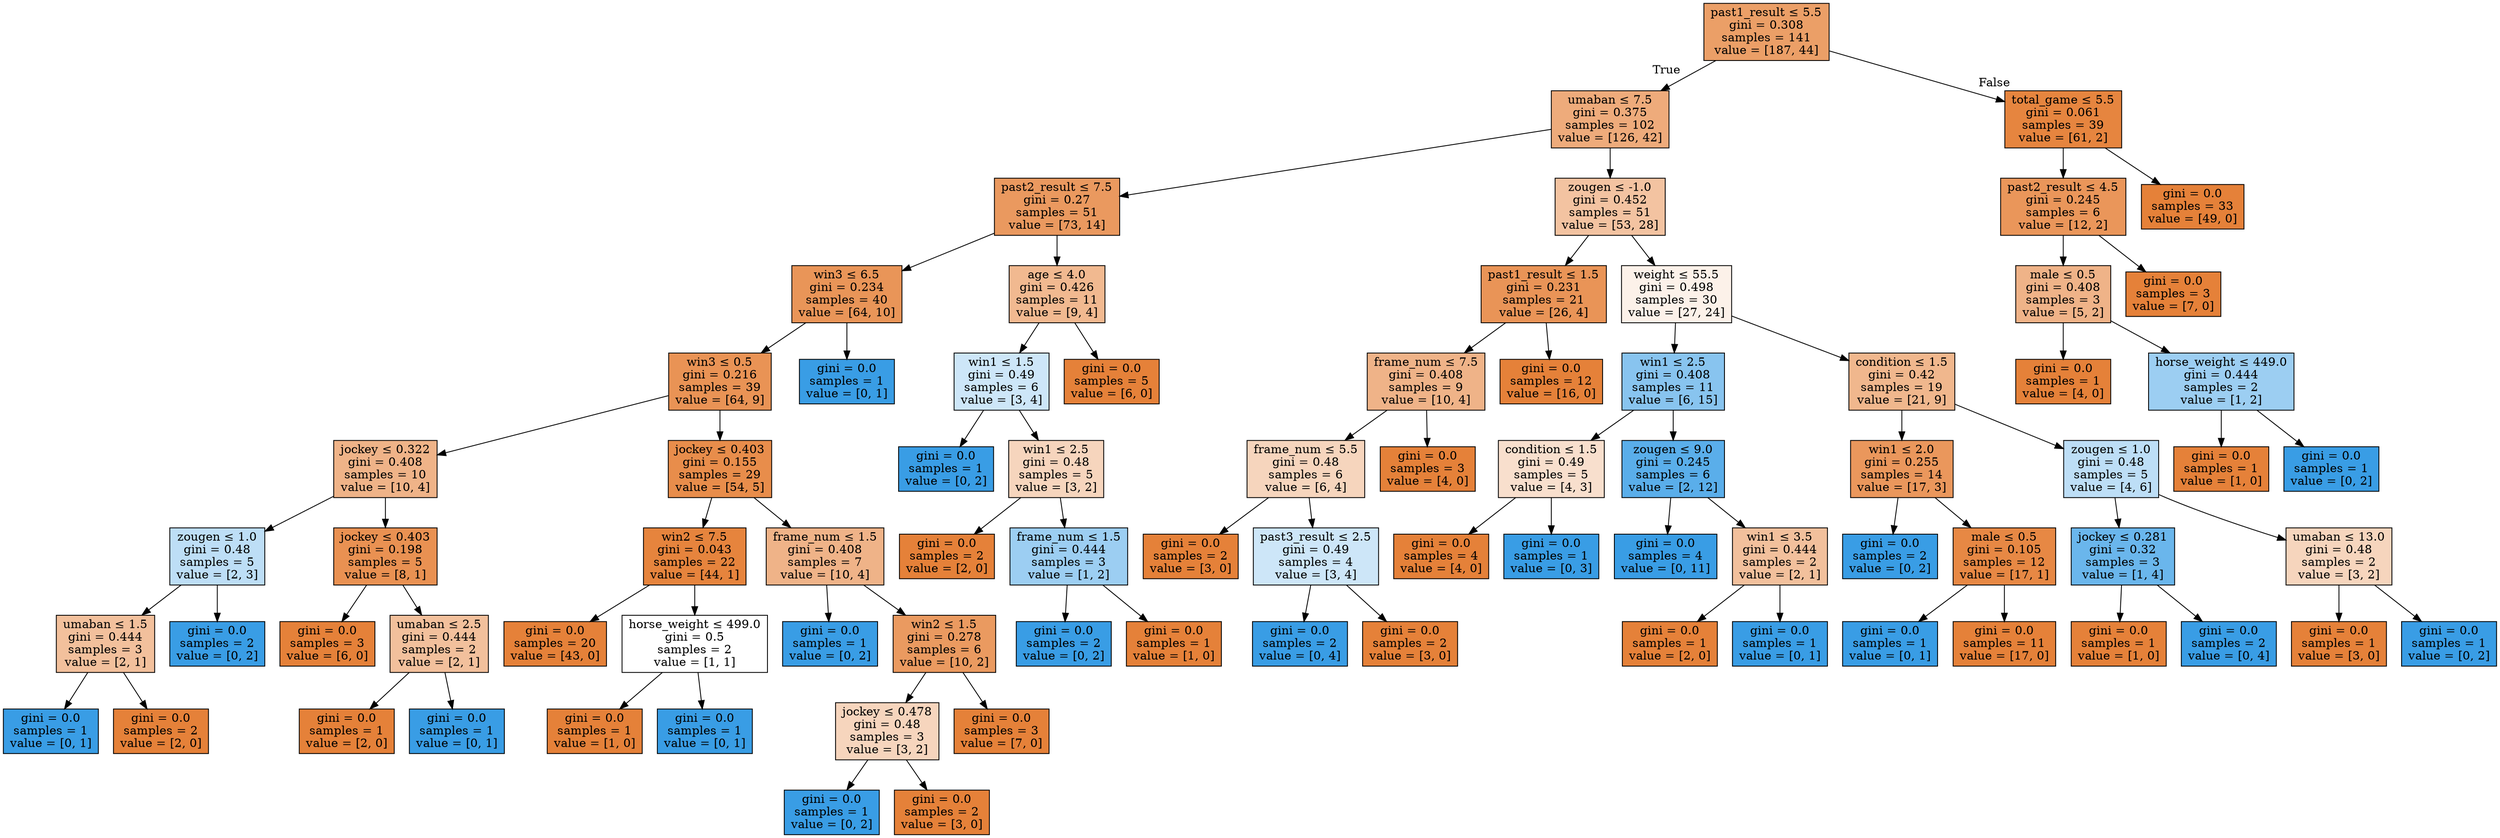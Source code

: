 digraph Tree {
node [shape=box, style="filled", color="black"] ;
0 [label=<past1_result &le; 5.5<br/>gini = 0.308<br/>samples = 141<br/>value = [187, 44]>, fillcolor="#e58139c3"] ;
1 [label=<umaban &le; 7.5<br/>gini = 0.375<br/>samples = 102<br/>value = [126, 42]>, fillcolor="#e58139aa"] ;
0 -> 1 [labeldistance=2.5, labelangle=45, headlabel="True"] ;
2 [label=<past2_result &le; 7.5<br/>gini = 0.27<br/>samples = 51<br/>value = [73, 14]>, fillcolor="#e58139ce"] ;
1 -> 2 ;
3 [label=<win3 &le; 6.5<br/>gini = 0.234<br/>samples = 40<br/>value = [64, 10]>, fillcolor="#e58139d7"] ;
2 -> 3 ;
4 [label=<win3 &le; 0.5<br/>gini = 0.216<br/>samples = 39<br/>value = [64, 9]>, fillcolor="#e58139db"] ;
3 -> 4 ;
5 [label=<jockey &le; 0.322<br/>gini = 0.408<br/>samples = 10<br/>value = [10, 4]>, fillcolor="#e5813999"] ;
4 -> 5 ;
6 [label=<zougen &le; 1.0<br/>gini = 0.48<br/>samples = 5<br/>value = [2, 3]>, fillcolor="#399de555"] ;
5 -> 6 ;
7 [label=<umaban &le; 1.5<br/>gini = 0.444<br/>samples = 3<br/>value = [2, 1]>, fillcolor="#e581397f"] ;
6 -> 7 ;
8 [label=<gini = 0.0<br/>samples = 1<br/>value = [0, 1]>, fillcolor="#399de5ff"] ;
7 -> 8 ;
9 [label=<gini = 0.0<br/>samples = 2<br/>value = [2, 0]>, fillcolor="#e58139ff"] ;
7 -> 9 ;
10 [label=<gini = 0.0<br/>samples = 2<br/>value = [0, 2]>, fillcolor="#399de5ff"] ;
6 -> 10 ;
11 [label=<jockey &le; 0.403<br/>gini = 0.198<br/>samples = 5<br/>value = [8, 1]>, fillcolor="#e58139df"] ;
5 -> 11 ;
12 [label=<gini = 0.0<br/>samples = 3<br/>value = [6, 0]>, fillcolor="#e58139ff"] ;
11 -> 12 ;
13 [label=<umaban &le; 2.5<br/>gini = 0.444<br/>samples = 2<br/>value = [2, 1]>, fillcolor="#e581397f"] ;
11 -> 13 ;
14 [label=<gini = 0.0<br/>samples = 1<br/>value = [2, 0]>, fillcolor="#e58139ff"] ;
13 -> 14 ;
15 [label=<gini = 0.0<br/>samples = 1<br/>value = [0, 1]>, fillcolor="#399de5ff"] ;
13 -> 15 ;
16 [label=<jockey &le; 0.403<br/>gini = 0.155<br/>samples = 29<br/>value = [54, 5]>, fillcolor="#e58139e7"] ;
4 -> 16 ;
17 [label=<win2 &le; 7.5<br/>gini = 0.043<br/>samples = 22<br/>value = [44, 1]>, fillcolor="#e58139f9"] ;
16 -> 17 ;
18 [label=<gini = 0.0<br/>samples = 20<br/>value = [43, 0]>, fillcolor="#e58139ff"] ;
17 -> 18 ;
19 [label=<horse_weight &le; 499.0<br/>gini = 0.5<br/>samples = 2<br/>value = [1, 1]>, fillcolor="#e5813900"] ;
17 -> 19 ;
20 [label=<gini = 0.0<br/>samples = 1<br/>value = [1, 0]>, fillcolor="#e58139ff"] ;
19 -> 20 ;
21 [label=<gini = 0.0<br/>samples = 1<br/>value = [0, 1]>, fillcolor="#399de5ff"] ;
19 -> 21 ;
22 [label=<frame_num &le; 1.5<br/>gini = 0.408<br/>samples = 7<br/>value = [10, 4]>, fillcolor="#e5813999"] ;
16 -> 22 ;
23 [label=<gini = 0.0<br/>samples = 1<br/>value = [0, 2]>, fillcolor="#399de5ff"] ;
22 -> 23 ;
24 [label=<win2 &le; 1.5<br/>gini = 0.278<br/>samples = 6<br/>value = [10, 2]>, fillcolor="#e58139cc"] ;
22 -> 24 ;
25 [label=<jockey &le; 0.478<br/>gini = 0.48<br/>samples = 3<br/>value = [3, 2]>, fillcolor="#e5813955"] ;
24 -> 25 ;
26 [label=<gini = 0.0<br/>samples = 1<br/>value = [0, 2]>, fillcolor="#399de5ff"] ;
25 -> 26 ;
27 [label=<gini = 0.0<br/>samples = 2<br/>value = [3, 0]>, fillcolor="#e58139ff"] ;
25 -> 27 ;
28 [label=<gini = 0.0<br/>samples = 3<br/>value = [7, 0]>, fillcolor="#e58139ff"] ;
24 -> 28 ;
29 [label=<gini = 0.0<br/>samples = 1<br/>value = [0, 1]>, fillcolor="#399de5ff"] ;
3 -> 29 ;
30 [label=<age &le; 4.0<br/>gini = 0.426<br/>samples = 11<br/>value = [9, 4]>, fillcolor="#e581398e"] ;
2 -> 30 ;
31 [label=<win1 &le; 1.5<br/>gini = 0.49<br/>samples = 6<br/>value = [3, 4]>, fillcolor="#399de540"] ;
30 -> 31 ;
32 [label=<gini = 0.0<br/>samples = 1<br/>value = [0, 2]>, fillcolor="#399de5ff"] ;
31 -> 32 ;
33 [label=<win1 &le; 2.5<br/>gini = 0.48<br/>samples = 5<br/>value = [3, 2]>, fillcolor="#e5813955"] ;
31 -> 33 ;
34 [label=<gini = 0.0<br/>samples = 2<br/>value = [2, 0]>, fillcolor="#e58139ff"] ;
33 -> 34 ;
35 [label=<frame_num &le; 1.5<br/>gini = 0.444<br/>samples = 3<br/>value = [1, 2]>, fillcolor="#399de57f"] ;
33 -> 35 ;
36 [label=<gini = 0.0<br/>samples = 2<br/>value = [0, 2]>, fillcolor="#399de5ff"] ;
35 -> 36 ;
37 [label=<gini = 0.0<br/>samples = 1<br/>value = [1, 0]>, fillcolor="#e58139ff"] ;
35 -> 37 ;
38 [label=<gini = 0.0<br/>samples = 5<br/>value = [6, 0]>, fillcolor="#e58139ff"] ;
30 -> 38 ;
39 [label=<zougen &le; -1.0<br/>gini = 0.452<br/>samples = 51<br/>value = [53, 28]>, fillcolor="#e5813978"] ;
1 -> 39 ;
40 [label=<past1_result &le; 1.5<br/>gini = 0.231<br/>samples = 21<br/>value = [26, 4]>, fillcolor="#e58139d8"] ;
39 -> 40 ;
41 [label=<frame_num &le; 7.5<br/>gini = 0.408<br/>samples = 9<br/>value = [10, 4]>, fillcolor="#e5813999"] ;
40 -> 41 ;
42 [label=<frame_num &le; 5.5<br/>gini = 0.48<br/>samples = 6<br/>value = [6, 4]>, fillcolor="#e5813955"] ;
41 -> 42 ;
43 [label=<gini = 0.0<br/>samples = 2<br/>value = [3, 0]>, fillcolor="#e58139ff"] ;
42 -> 43 ;
44 [label=<past3_result &le; 2.5<br/>gini = 0.49<br/>samples = 4<br/>value = [3, 4]>, fillcolor="#399de540"] ;
42 -> 44 ;
45 [label=<gini = 0.0<br/>samples = 2<br/>value = [0, 4]>, fillcolor="#399de5ff"] ;
44 -> 45 ;
46 [label=<gini = 0.0<br/>samples = 2<br/>value = [3, 0]>, fillcolor="#e58139ff"] ;
44 -> 46 ;
47 [label=<gini = 0.0<br/>samples = 3<br/>value = [4, 0]>, fillcolor="#e58139ff"] ;
41 -> 47 ;
48 [label=<gini = 0.0<br/>samples = 12<br/>value = [16, 0]>, fillcolor="#e58139ff"] ;
40 -> 48 ;
49 [label=<weight &le; 55.5<br/>gini = 0.498<br/>samples = 30<br/>value = [27, 24]>, fillcolor="#e581391c"] ;
39 -> 49 ;
50 [label=<win1 &le; 2.5<br/>gini = 0.408<br/>samples = 11<br/>value = [6, 15]>, fillcolor="#399de599"] ;
49 -> 50 ;
51 [label=<condition &le; 1.5<br/>gini = 0.49<br/>samples = 5<br/>value = [4, 3]>, fillcolor="#e5813940"] ;
50 -> 51 ;
52 [label=<gini = 0.0<br/>samples = 4<br/>value = [4, 0]>, fillcolor="#e58139ff"] ;
51 -> 52 ;
53 [label=<gini = 0.0<br/>samples = 1<br/>value = [0, 3]>, fillcolor="#399de5ff"] ;
51 -> 53 ;
54 [label=<zougen &le; 9.0<br/>gini = 0.245<br/>samples = 6<br/>value = [2, 12]>, fillcolor="#399de5d4"] ;
50 -> 54 ;
55 [label=<gini = 0.0<br/>samples = 4<br/>value = [0, 11]>, fillcolor="#399de5ff"] ;
54 -> 55 ;
56 [label=<win1 &le; 3.5<br/>gini = 0.444<br/>samples = 2<br/>value = [2, 1]>, fillcolor="#e581397f"] ;
54 -> 56 ;
57 [label=<gini = 0.0<br/>samples = 1<br/>value = [2, 0]>, fillcolor="#e58139ff"] ;
56 -> 57 ;
58 [label=<gini = 0.0<br/>samples = 1<br/>value = [0, 1]>, fillcolor="#399de5ff"] ;
56 -> 58 ;
59 [label=<condition &le; 1.5<br/>gini = 0.42<br/>samples = 19<br/>value = [21, 9]>, fillcolor="#e5813992"] ;
49 -> 59 ;
60 [label=<win1 &le; 2.0<br/>gini = 0.255<br/>samples = 14<br/>value = [17, 3]>, fillcolor="#e58139d2"] ;
59 -> 60 ;
61 [label=<gini = 0.0<br/>samples = 2<br/>value = [0, 2]>, fillcolor="#399de5ff"] ;
60 -> 61 ;
62 [label=<male &le; 0.5<br/>gini = 0.105<br/>samples = 12<br/>value = [17, 1]>, fillcolor="#e58139f0"] ;
60 -> 62 ;
63 [label=<gini = 0.0<br/>samples = 1<br/>value = [0, 1]>, fillcolor="#399de5ff"] ;
62 -> 63 ;
64 [label=<gini = 0.0<br/>samples = 11<br/>value = [17, 0]>, fillcolor="#e58139ff"] ;
62 -> 64 ;
65 [label=<zougen &le; 1.0<br/>gini = 0.48<br/>samples = 5<br/>value = [4, 6]>, fillcolor="#399de555"] ;
59 -> 65 ;
66 [label=<jockey &le; 0.281<br/>gini = 0.32<br/>samples = 3<br/>value = [1, 4]>, fillcolor="#399de5bf"] ;
65 -> 66 ;
67 [label=<gini = 0.0<br/>samples = 1<br/>value = [1, 0]>, fillcolor="#e58139ff"] ;
66 -> 67 ;
68 [label=<gini = 0.0<br/>samples = 2<br/>value = [0, 4]>, fillcolor="#399de5ff"] ;
66 -> 68 ;
69 [label=<umaban &le; 13.0<br/>gini = 0.48<br/>samples = 2<br/>value = [3, 2]>, fillcolor="#e5813955"] ;
65 -> 69 ;
70 [label=<gini = 0.0<br/>samples = 1<br/>value = [3, 0]>, fillcolor="#e58139ff"] ;
69 -> 70 ;
71 [label=<gini = 0.0<br/>samples = 1<br/>value = [0, 2]>, fillcolor="#399de5ff"] ;
69 -> 71 ;
72 [label=<total_game &le; 5.5<br/>gini = 0.061<br/>samples = 39<br/>value = [61, 2]>, fillcolor="#e58139f7"] ;
0 -> 72 [labeldistance=2.5, labelangle=-45, headlabel="False"] ;
73 [label=<past2_result &le; 4.5<br/>gini = 0.245<br/>samples = 6<br/>value = [12, 2]>, fillcolor="#e58139d4"] ;
72 -> 73 ;
74 [label=<male &le; 0.5<br/>gini = 0.408<br/>samples = 3<br/>value = [5, 2]>, fillcolor="#e5813999"] ;
73 -> 74 ;
75 [label=<gini = 0.0<br/>samples = 1<br/>value = [4, 0]>, fillcolor="#e58139ff"] ;
74 -> 75 ;
76 [label=<horse_weight &le; 449.0<br/>gini = 0.444<br/>samples = 2<br/>value = [1, 2]>, fillcolor="#399de57f"] ;
74 -> 76 ;
77 [label=<gini = 0.0<br/>samples = 1<br/>value = [1, 0]>, fillcolor="#e58139ff"] ;
76 -> 77 ;
78 [label=<gini = 0.0<br/>samples = 1<br/>value = [0, 2]>, fillcolor="#399de5ff"] ;
76 -> 78 ;
79 [label=<gini = 0.0<br/>samples = 3<br/>value = [7, 0]>, fillcolor="#e58139ff"] ;
73 -> 79 ;
80 [label=<gini = 0.0<br/>samples = 33<br/>value = [49, 0]>, fillcolor="#e58139ff"] ;
72 -> 80 ;
}